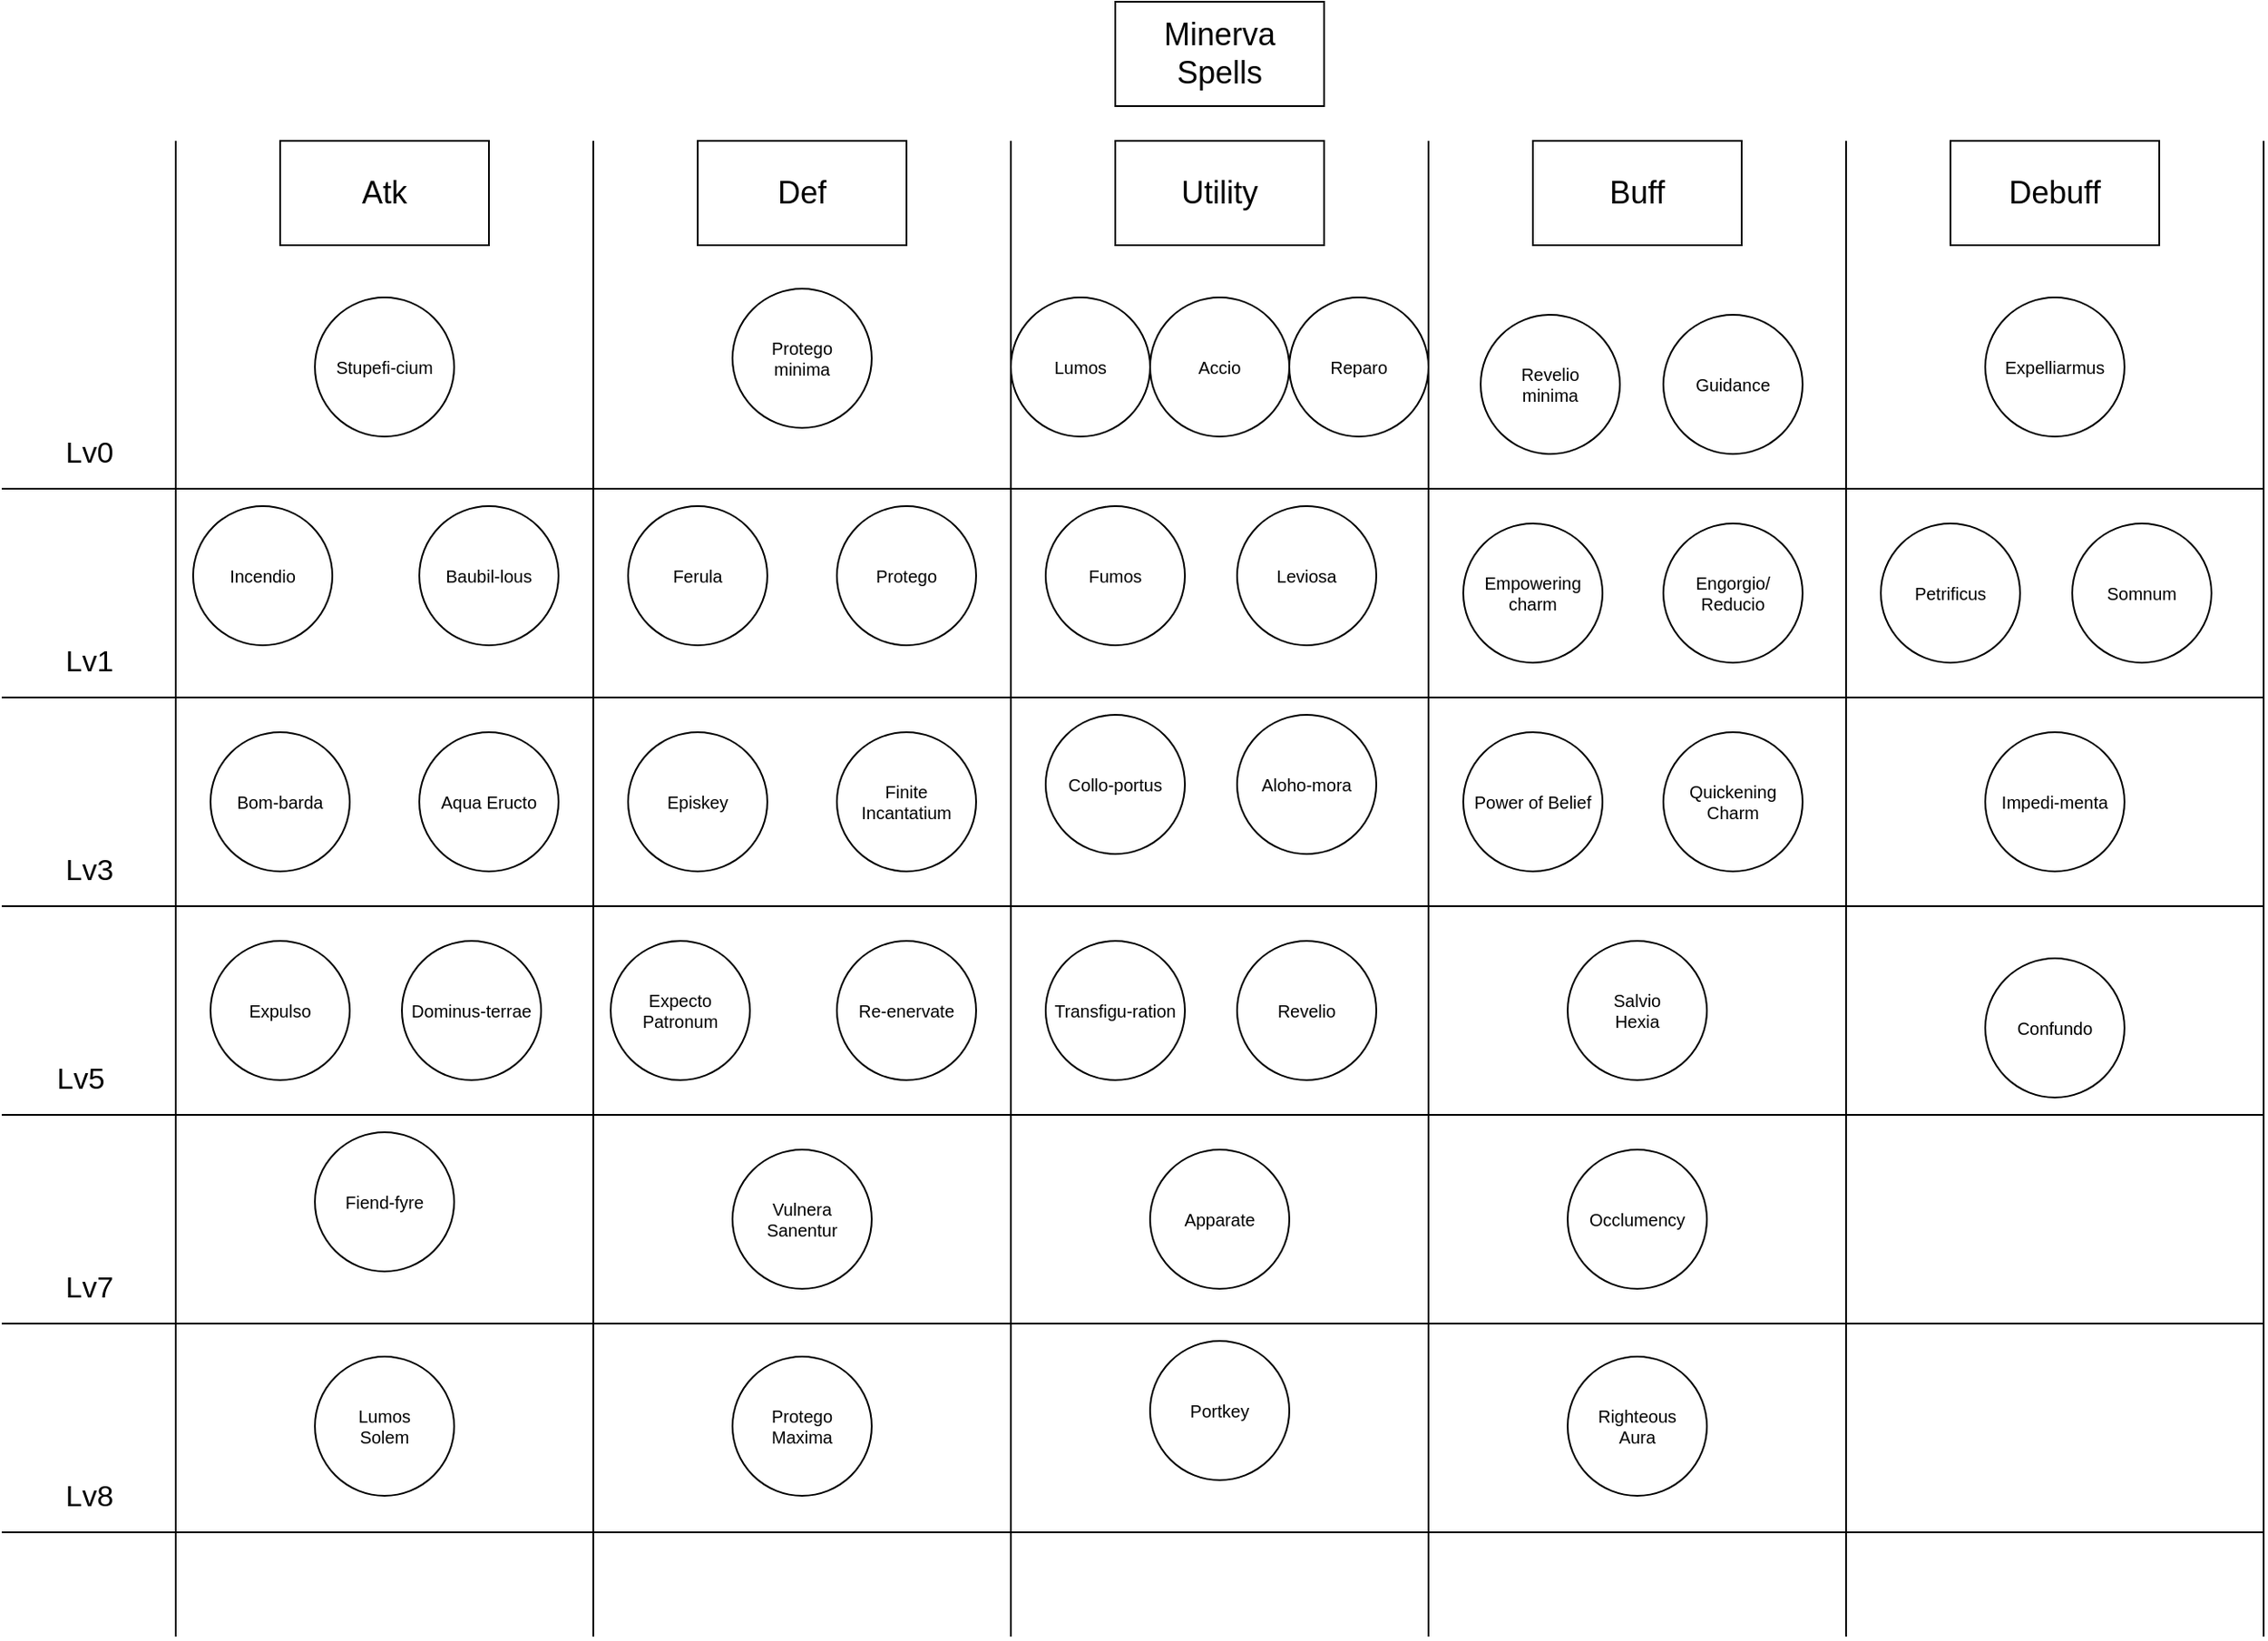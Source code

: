 <mxfile version="14.1.1" type="device"><diagram id="w3kXYWTYoxrWslqze_NZ" name="Page-1"><mxGraphModel dx="851" dy="281" grid="1" gridSize="10" guides="1" tooltips="1" connect="1" arrows="1" fold="1" page="1" pageScale="1" pageWidth="827" pageHeight="1169" math="0" shadow="0"><root><mxCell id="0"/><mxCell id="1" parent="0"/><mxCell id="pvNNb8m8q3n-SPC6i2-q-1" value="&lt;font style=&quot;font-size: 18px&quot;&gt;Minerva&lt;br&gt;Spells&lt;br&gt;&lt;/font&gt;" style="rounded=0;whiteSpace=wrap;html=1;movable=0;resizable=0;rotatable=0;deletable=0;editable=0;connectable=0;" parent="1" vertex="1"><mxGeometry x="970" y="310" width="120" height="60" as="geometry"/></mxCell><mxCell id="pvNNb8m8q3n-SPC6i2-q-2" value="&lt;font style=&quot;font-size: 18px&quot;&gt;Atk&lt;/font&gt;" style="rounded=0;whiteSpace=wrap;html=1;movable=0;resizable=0;rotatable=0;deletable=0;editable=0;connectable=0;" parent="1" vertex="1"><mxGeometry x="490" y="390" width="120" height="60" as="geometry"/></mxCell><mxCell id="pvNNb8m8q3n-SPC6i2-q-3" value="&lt;font style=&quot;font-size: 18px&quot;&gt;Def&lt;/font&gt;" style="rounded=0;whiteSpace=wrap;html=1;movable=0;resizable=0;rotatable=0;deletable=0;editable=0;connectable=0;" parent="1" vertex="1"><mxGeometry x="730" y="390" width="120" height="60" as="geometry"/></mxCell><mxCell id="pvNNb8m8q3n-SPC6i2-q-4" value="&lt;span style=&quot;font-size: 18px&quot;&gt;Utility&lt;/span&gt;" style="rounded=0;whiteSpace=wrap;html=1;movable=0;resizable=0;rotatable=0;deletable=0;editable=0;connectable=0;" parent="1" vertex="1"><mxGeometry x="970" y="390" width="120" height="60" as="geometry"/></mxCell><mxCell id="pvNNb8m8q3n-SPC6i2-q-5" value="&lt;font style=&quot;font-size: 18px&quot;&gt;Buff&lt;/font&gt;" style="rounded=0;whiteSpace=wrap;html=1;movable=0;resizable=0;rotatable=0;deletable=0;editable=0;connectable=0;" parent="1" vertex="1"><mxGeometry x="1210" y="390" width="120" height="60" as="geometry"/></mxCell><mxCell id="pvNNb8m8q3n-SPC6i2-q-6" value="&lt;font style=&quot;font-size: 18px&quot;&gt;Debuff&lt;/font&gt;" style="rounded=0;whiteSpace=wrap;html=1;movable=0;resizable=0;rotatable=0;deletable=0;editable=0;connectable=0;" parent="1" vertex="1"><mxGeometry x="1450" y="390" width="120" height="60" as="geometry"/></mxCell><mxCell id="pvNNb8m8q3n-SPC6i2-q-7" value="" style="endArrow=none;html=1;" parent="1" edge="1"><mxGeometry width="50" height="50" relative="1" as="geometry"><mxPoint x="430" y="1250" as="sourcePoint"/><mxPoint x="430" y="390" as="targetPoint"/></mxGeometry></mxCell><mxCell id="pvNNb8m8q3n-SPC6i2-q-8" value="" style="endArrow=none;html=1;" parent="1" edge="1"><mxGeometry width="50" height="50" relative="1" as="geometry"><mxPoint x="670" y="1250" as="sourcePoint"/><mxPoint x="670" y="390" as="targetPoint"/></mxGeometry></mxCell><mxCell id="pvNNb8m8q3n-SPC6i2-q-9" value="" style="endArrow=none;html=1;" parent="1" edge="1"><mxGeometry width="50" height="50" relative="1" as="geometry"><mxPoint x="910" y="1250" as="sourcePoint"/><mxPoint x="910" y="390" as="targetPoint"/></mxGeometry></mxCell><mxCell id="pvNNb8m8q3n-SPC6i2-q-10" value="" style="endArrow=none;html=1;movable=0;resizable=0;rotatable=0;deletable=0;editable=0;connectable=0;" parent="1" edge="1"><mxGeometry width="50" height="50" relative="1" as="geometry"><mxPoint x="1150" y="1250" as="sourcePoint"/><mxPoint x="1150" y="390" as="targetPoint"/></mxGeometry></mxCell><mxCell id="pvNNb8m8q3n-SPC6i2-q-11" value="" style="endArrow=none;html=1;movable=0;resizable=0;rotatable=0;deletable=0;editable=0;connectable=0;" parent="1" edge="1"><mxGeometry width="50" height="50" relative="1" as="geometry"><mxPoint x="1390" y="1250" as="sourcePoint"/><mxPoint x="1390" y="390" as="targetPoint"/></mxGeometry></mxCell><mxCell id="pvNNb8m8q3n-SPC6i2-q-12" value="" style="endArrow=none;html=1;movable=0;resizable=0;rotatable=0;deletable=0;editable=0;connectable=0;" parent="1" edge="1"><mxGeometry width="50" height="50" relative="1" as="geometry"><mxPoint x="1630" y="1250" as="sourcePoint"/><mxPoint x="1630" y="390" as="targetPoint"/></mxGeometry></mxCell><mxCell id="pvNNb8m8q3n-SPC6i2-q-13" value="Stupefi-cium" style="ellipse;whiteSpace=wrap;html=1;aspect=fixed;fontSize=10;" parent="1" vertex="1"><mxGeometry x="510" y="480" width="80" height="80" as="geometry"/></mxCell><mxCell id="pvNNb8m8q3n-SPC6i2-q-16" value="" style="endArrow=none;html=1;movable=0;resizable=0;rotatable=0;deletable=0;editable=0;connectable=0;" parent="1" edge="1"><mxGeometry width="50" height="50" relative="1" as="geometry"><mxPoint x="330" y="590" as="sourcePoint"/><mxPoint x="1630" y="590" as="targetPoint"/></mxGeometry></mxCell><mxCell id="pvNNb8m8q3n-SPC6i2-q-17" value="" style="endArrow=none;html=1;movable=0;resizable=0;rotatable=0;deletable=0;editable=0;connectable=0;" parent="1" edge="1"><mxGeometry width="50" height="50" relative="1" as="geometry"><mxPoint x="330" y="710" as="sourcePoint"/><mxPoint x="1630" y="710" as="targetPoint"/></mxGeometry></mxCell><mxCell id="pvNNb8m8q3n-SPC6i2-q-18" value="" style="endArrow=none;html=1;movable=0;resizable=0;rotatable=0;deletable=0;editable=0;connectable=0;" parent="1" edge="1"><mxGeometry width="50" height="50" relative="1" as="geometry"><mxPoint x="330" y="830" as="sourcePoint"/><mxPoint x="1630" y="830" as="targetPoint"/></mxGeometry></mxCell><mxCell id="pvNNb8m8q3n-SPC6i2-q-19" value="" style="endArrow=none;html=1;movable=0;resizable=0;rotatable=0;deletable=0;editable=0;connectable=0;" parent="1" edge="1"><mxGeometry width="50" height="50" relative="1" as="geometry"><mxPoint x="330" y="950" as="sourcePoint"/><mxPoint x="1630" y="950" as="targetPoint"/></mxGeometry></mxCell><mxCell id="pvNNb8m8q3n-SPC6i2-q-20" value="" style="endArrow=none;html=1;movable=0;resizable=0;rotatable=0;deletable=0;editable=0;connectable=0;" parent="1" edge="1"><mxGeometry width="50" height="50" relative="1" as="geometry"><mxPoint x="330" y="1070" as="sourcePoint"/><mxPoint x="1630" y="1070" as="targetPoint"/></mxGeometry></mxCell><mxCell id="pvNNb8m8q3n-SPC6i2-q-21" value="" style="endArrow=none;html=1;movable=0;resizable=0;rotatable=0;deletable=0;editable=0;connectable=0;" parent="1" edge="1"><mxGeometry width="50" height="50" relative="1" as="geometry"><mxPoint x="330" y="1190" as="sourcePoint"/><mxPoint x="1630" y="1190" as="targetPoint"/></mxGeometry></mxCell><mxCell id="pvNNb8m8q3n-SPC6i2-q-22" value="Lv0" style="text;html=1;align=center;verticalAlign=middle;resizable=0;points=[];autosize=1;movable=0;rotatable=0;deletable=0;editable=0;connectable=0;fontSize=17;" parent="1" vertex="1"><mxGeometry x="360" y="555" width="40" height="30" as="geometry"/></mxCell><mxCell id="pvNNb8m8q3n-SPC6i2-q-23" value="Lv1" style="text;html=1;align=center;verticalAlign=middle;resizable=0;points=[];autosize=1;movable=0;rotatable=0;deletable=0;editable=0;connectable=0;fontSize=17;" parent="1" vertex="1"><mxGeometry x="360" y="675" width="40" height="30" as="geometry"/></mxCell><mxCell id="pvNNb8m8q3n-SPC6i2-q-24" value="Lv3" style="text;html=1;align=center;verticalAlign=middle;resizable=0;points=[];autosize=1;movable=0;rotatable=0;deletable=0;editable=0;connectable=0;fontSize=17;" parent="1" vertex="1"><mxGeometry x="360" y="795" width="40" height="30" as="geometry"/></mxCell><mxCell id="pvNNb8m8q3n-SPC6i2-q-25" value="Lv5" style="text;html=1;align=center;verticalAlign=middle;resizable=0;points=[];autosize=1;movable=0;rotatable=0;deletable=0;editable=0;connectable=0;fontSize=17;" parent="1" vertex="1"><mxGeometry x="355" y="915" width="40" height="30" as="geometry"/></mxCell><mxCell id="pvNNb8m8q3n-SPC6i2-q-26" value="Lv7" style="text;html=1;align=center;verticalAlign=middle;resizable=0;points=[];autosize=1;movable=0;rotatable=0;deletable=0;editable=0;connectable=0;fontSize=17;" parent="1" vertex="1"><mxGeometry x="360" y="1035" width="40" height="30" as="geometry"/></mxCell><mxCell id="pvNNb8m8q3n-SPC6i2-q-27" value="Lv8" style="text;html=1;align=center;verticalAlign=middle;resizable=0;points=[];autosize=1;movable=0;rotatable=0;deletable=0;editable=0;connectable=0;fontSize=17;" parent="1" vertex="1"><mxGeometry x="360" y="1155" width="40" height="30" as="geometry"/></mxCell><mxCell id="pvNNb8m8q3n-SPC6i2-q-28" value="Protego&lt;br&gt;minima" style="ellipse;whiteSpace=wrap;html=1;aspect=fixed;fontSize=10;" parent="1" vertex="1"><mxGeometry x="750" y="475" width="80" height="80" as="geometry"/></mxCell><mxCell id="pvNNb8m8q3n-SPC6i2-q-31" value="Lumos" style="ellipse;whiteSpace=wrap;html=1;aspect=fixed;fontSize=10;" parent="1" vertex="1"><mxGeometry x="910" y="480" width="80" height="80" as="geometry"/></mxCell><mxCell id="pvNNb8m8q3n-SPC6i2-q-32" value="Accio" style="ellipse;whiteSpace=wrap;html=1;aspect=fixed;fontSize=10;" parent="1" vertex="1"><mxGeometry x="990" y="480" width="80" height="80" as="geometry"/></mxCell><mxCell id="pvNNb8m8q3n-SPC6i2-q-33" value="Reparo" style="ellipse;whiteSpace=wrap;html=1;aspect=fixed;fontSize=10;" parent="1" vertex="1"><mxGeometry x="1070" y="480" width="80" height="80" as="geometry"/></mxCell><mxCell id="pvNNb8m8q3n-SPC6i2-q-34" value="Revelio&lt;br&gt;minima" style="ellipse;whiteSpace=wrap;html=1;aspect=fixed;fontSize=10;" parent="1" vertex="1"><mxGeometry x="1180" y="490" width="80" height="80" as="geometry"/></mxCell><mxCell id="pvNNb8m8q3n-SPC6i2-q-36" value="Guidance" style="ellipse;whiteSpace=wrap;html=1;aspect=fixed;fontSize=10;" parent="1" vertex="1"><mxGeometry x="1285" y="490" width="80" height="80" as="geometry"/></mxCell><mxCell id="pvNNb8m8q3n-SPC6i2-q-37" value="Expelliarmus" style="ellipse;whiteSpace=wrap;html=1;aspect=fixed;fontSize=10;" parent="1" vertex="1"><mxGeometry x="1470" y="480" width="80" height="80" as="geometry"/></mxCell><mxCell id="pvNNb8m8q3n-SPC6i2-q-40" value="" style="endArrow=none;html=1;movable=0;resizable=0;rotatable=0;deletable=0;editable=0;connectable=0;" parent="1" edge="1"><mxGeometry width="50" height="50" relative="1" as="geometry"><mxPoint x="430" y="1250" as="sourcePoint"/><mxPoint x="430" y="390" as="targetPoint"/></mxGeometry></mxCell><mxCell id="pvNNb8m8q3n-SPC6i2-q-41" value="" style="endArrow=none;html=1;movable=0;resizable=0;rotatable=0;deletable=0;editable=0;connectable=0;" parent="1" edge="1"><mxGeometry width="50" height="50" relative="1" as="geometry"><mxPoint x="670" y="1250" as="sourcePoint"/><mxPoint x="670" y="390" as="targetPoint"/></mxGeometry></mxCell><mxCell id="pvNNb8m8q3n-SPC6i2-q-42" value="" style="endArrow=none;html=1;movable=0;resizable=0;rotatable=0;deletable=0;editable=0;connectable=0;" parent="1" edge="1"><mxGeometry width="50" height="50" relative="1" as="geometry"><mxPoint x="910" y="1250" as="sourcePoint"/><mxPoint x="910" y="390" as="targetPoint"/></mxGeometry></mxCell><mxCell id="pvNNb8m8q3n-SPC6i2-q-43" value="Incendio" style="ellipse;whiteSpace=wrap;html=1;aspect=fixed;fontSize=10;" parent="1" vertex="1"><mxGeometry x="440" y="600" width="80" height="80" as="geometry"/></mxCell><mxCell id="pvNNb8m8q3n-SPC6i2-q-44" value="Baubil-lous" style="ellipse;whiteSpace=wrap;html=1;aspect=fixed;fontSize=10;" parent="1" vertex="1"><mxGeometry x="570" y="600" width="80" height="80" as="geometry"/></mxCell><mxCell id="pvNNb8m8q3n-SPC6i2-q-46" value="Ferula" style="ellipse;whiteSpace=wrap;html=1;aspect=fixed;fontSize=10;" parent="1" vertex="1"><mxGeometry x="690" y="600" width="80" height="80" as="geometry"/></mxCell><mxCell id="pvNNb8m8q3n-SPC6i2-q-49" value="Fumos" style="ellipse;whiteSpace=wrap;html=1;aspect=fixed;fontSize=10;" parent="1" vertex="1"><mxGeometry x="930" y="600" width="80" height="80" as="geometry"/></mxCell><mxCell id="pvNNb8m8q3n-SPC6i2-q-50" value="Leviosa" style="ellipse;whiteSpace=wrap;html=1;aspect=fixed;fontSize=10;" parent="1" vertex="1"><mxGeometry x="1040" y="600" width="80" height="80" as="geometry"/></mxCell><mxCell id="pvNNb8m8q3n-SPC6i2-q-52" value="Empowering&lt;br&gt;charm" style="ellipse;whiteSpace=wrap;html=1;aspect=fixed;fontSize=10;" parent="1" vertex="1"><mxGeometry x="1170" y="610" width="80" height="80" as="geometry"/></mxCell><mxCell id="pvNNb8m8q3n-SPC6i2-q-54" value="Power of Belief" style="ellipse;whiteSpace=wrap;html=1;aspect=fixed;fontSize=10;" parent="1" vertex="1"><mxGeometry x="1170" y="730" width="80" height="80" as="geometry"/></mxCell><mxCell id="pvNNb8m8q3n-SPC6i2-q-56" value="Petrificus" style="ellipse;whiteSpace=wrap;html=1;aspect=fixed;fontSize=10;" parent="1" vertex="1"><mxGeometry x="1410" y="610" width="80" height="80" as="geometry"/></mxCell><mxCell id="pvNNb8m8q3n-SPC6i2-q-58" value="Bom-barda" style="ellipse;whiteSpace=wrap;html=1;aspect=fixed;fontSize=10;" parent="1" vertex="1"><mxGeometry x="450" y="730" width="80" height="80" as="geometry"/></mxCell><mxCell id="pvNNb8m8q3n-SPC6i2-q-59" value="Aqua Eructo" style="ellipse;whiteSpace=wrap;html=1;aspect=fixed;fontSize=10;" parent="1" vertex="1"><mxGeometry x="570" y="730" width="80" height="80" as="geometry"/></mxCell><mxCell id="pvNNb8m8q3n-SPC6i2-q-62" value="Episkey" style="ellipse;whiteSpace=wrap;html=1;aspect=fixed;fontSize=10;" parent="1" vertex="1"><mxGeometry x="690" y="730" width="80" height="80" as="geometry"/></mxCell><mxCell id="pvNNb8m8q3n-SPC6i2-q-63" value="Finite&lt;br&gt;Incantatium" style="ellipse;whiteSpace=wrap;html=1;aspect=fixed;fontSize=10;" parent="1" vertex="1"><mxGeometry x="810" y="730" width="80" height="80" as="geometry"/></mxCell><mxCell id="pvNNb8m8q3n-SPC6i2-q-64" value="Collo-portus" style="ellipse;whiteSpace=wrap;html=1;aspect=fixed;fontSize=10;" parent="1" vertex="1"><mxGeometry x="930" y="720" width="80" height="80" as="geometry"/></mxCell><mxCell id="pvNNb8m8q3n-SPC6i2-q-65" value="Aloho-mora&lt;br&gt;" style="ellipse;whiteSpace=wrap;html=1;aspect=fixed;fontSize=10;" parent="1" vertex="1"><mxGeometry x="1040" y="720" width="80" height="80" as="geometry"/></mxCell><mxCell id="pvNNb8m8q3n-SPC6i2-q-67" value="Engorgio/&lt;br&gt;Reducio" style="ellipse;whiteSpace=wrap;html=1;aspect=fixed;fontSize=10;" parent="1" vertex="1"><mxGeometry x="1285" y="610" width="80" height="80" as="geometry"/></mxCell><mxCell id="pvNNb8m8q3n-SPC6i2-q-69" value="Quickening&lt;br&gt;Charm" style="ellipse;whiteSpace=wrap;html=1;aspect=fixed;fontSize=10;" parent="1" vertex="1"><mxGeometry x="1285" y="730" width="80" height="80" as="geometry"/></mxCell><mxCell id="pvNNb8m8q3n-SPC6i2-q-71" value="Impedi-menta" style="ellipse;whiteSpace=wrap;html=1;aspect=fixed;fontSize=10;" parent="1" vertex="1"><mxGeometry x="1470" y="730" width="80" height="80" as="geometry"/></mxCell><mxCell id="pvNNb8m8q3n-SPC6i2-q-73" value="Expulso" style="ellipse;whiteSpace=wrap;html=1;aspect=fixed;fontSize=10;" parent="1" vertex="1"><mxGeometry x="450" y="850" width="80" height="80" as="geometry"/></mxCell><mxCell id="pvNNb8m8q3n-SPC6i2-q-74" value="Dominus-terrae" style="ellipse;whiteSpace=wrap;html=1;aspect=fixed;fontSize=10;" parent="1" vertex="1"><mxGeometry x="560" y="850" width="80" height="80" as="geometry"/></mxCell><mxCell id="pvNNb8m8q3n-SPC6i2-q-76" value="Expecto&lt;br&gt;Patronum" style="ellipse;whiteSpace=wrap;html=1;aspect=fixed;fontSize=10;" parent="1" vertex="1"><mxGeometry x="680" y="850" width="80" height="80" as="geometry"/></mxCell><mxCell id="pvNNb8m8q3n-SPC6i2-q-77" value="Re-enervate" style="ellipse;whiteSpace=wrap;html=1;aspect=fixed;fontSize=10;" parent="1" vertex="1"><mxGeometry x="810" y="850" width="80" height="80" as="geometry"/></mxCell><mxCell id="pvNNb8m8q3n-SPC6i2-q-79" value="Transfigu-ration" style="ellipse;whiteSpace=wrap;html=1;aspect=fixed;fontSize=10;" parent="1" vertex="1"><mxGeometry x="930" y="850" width="80" height="80" as="geometry"/></mxCell><mxCell id="pvNNb8m8q3n-SPC6i2-q-80" value="Revelio" style="ellipse;whiteSpace=wrap;html=1;aspect=fixed;fontSize=10;" parent="1" vertex="1"><mxGeometry x="1040" y="850" width="80" height="80" as="geometry"/></mxCell><mxCell id="pvNNb8m8q3n-SPC6i2-q-82" value="Salvio&lt;br&gt;Hexia" style="ellipse;whiteSpace=wrap;html=1;aspect=fixed;fontSize=10;" parent="1" vertex="1"><mxGeometry x="1230" y="850" width="80" height="80" as="geometry"/></mxCell><mxCell id="pvNNb8m8q3n-SPC6i2-q-86" value="Confundo" style="ellipse;whiteSpace=wrap;html=1;aspect=fixed;fontSize=10;" parent="1" vertex="1"><mxGeometry x="1470" y="860" width="80" height="80" as="geometry"/></mxCell><mxCell id="pvNNb8m8q3n-SPC6i2-q-88" value="Fiend-fyre" style="ellipse;whiteSpace=wrap;html=1;aspect=fixed;fontSize=10;" parent="1" vertex="1"><mxGeometry x="510" y="960" width="80" height="80" as="geometry"/></mxCell><mxCell id="pvNNb8m8q3n-SPC6i2-q-91" value="Vulnera&lt;br&gt;Sanentur" style="ellipse;whiteSpace=wrap;html=1;aspect=fixed;fontSize=10;" parent="1" vertex="1"><mxGeometry x="750" y="970" width="80" height="80" as="geometry"/></mxCell><mxCell id="pvNNb8m8q3n-SPC6i2-q-95" value="Apparate" style="ellipse;whiteSpace=wrap;html=1;aspect=fixed;fontSize=10;" parent="1" vertex="1"><mxGeometry x="990" y="970" width="80" height="80" as="geometry"/></mxCell><mxCell id="pvNNb8m8q3n-SPC6i2-q-97" value="Occlumency" style="ellipse;whiteSpace=wrap;html=1;aspect=fixed;fontSize=10;" parent="1" vertex="1"><mxGeometry x="1230" y="970" width="80" height="80" as="geometry"/></mxCell><mxCell id="pvNNb8m8q3n-SPC6i2-q-103" value="Lumos&lt;br&gt;Solem" style="ellipse;whiteSpace=wrap;html=1;aspect=fixed;fontSize=10;" parent="1" vertex="1"><mxGeometry x="510" y="1089" width="80" height="80" as="geometry"/></mxCell><mxCell id="pvNNb8m8q3n-SPC6i2-q-106" value="Protego&lt;br&gt;Maxima" style="ellipse;whiteSpace=wrap;html=1;aspect=fixed;fontSize=10;" parent="1" vertex="1"><mxGeometry x="750" y="1089" width="80" height="80" as="geometry"/></mxCell><mxCell id="pvNNb8m8q3n-SPC6i2-q-110" value="Portkey" style="ellipse;whiteSpace=wrap;html=1;aspect=fixed;fontSize=10;" parent="1" vertex="1"><mxGeometry x="990" y="1080" width="80" height="80" as="geometry"/></mxCell><mxCell id="pvNNb8m8q3n-SPC6i2-q-119" value="Protego" style="ellipse;whiteSpace=wrap;html=1;aspect=fixed;fontSize=10;" parent="1" vertex="1"><mxGeometry x="810" y="600" width="80" height="80" as="geometry"/></mxCell><mxCell id="pvNNb8m8q3n-SPC6i2-q-121" value="Righteous&lt;br&gt;Aura" style="ellipse;whiteSpace=wrap;html=1;aspect=fixed;fontSize=10;" parent="1" vertex="1"><mxGeometry x="1230" y="1089" width="80" height="80" as="geometry"/></mxCell><mxCell id="pvNNb8m8q3n-SPC6i2-q-122" value="Somnum" style="ellipse;whiteSpace=wrap;html=1;aspect=fixed;fontSize=10;" parent="1" vertex="1"><mxGeometry x="1520" y="610" width="80" height="80" as="geometry"/></mxCell></root></mxGraphModel></diagram></mxfile>
